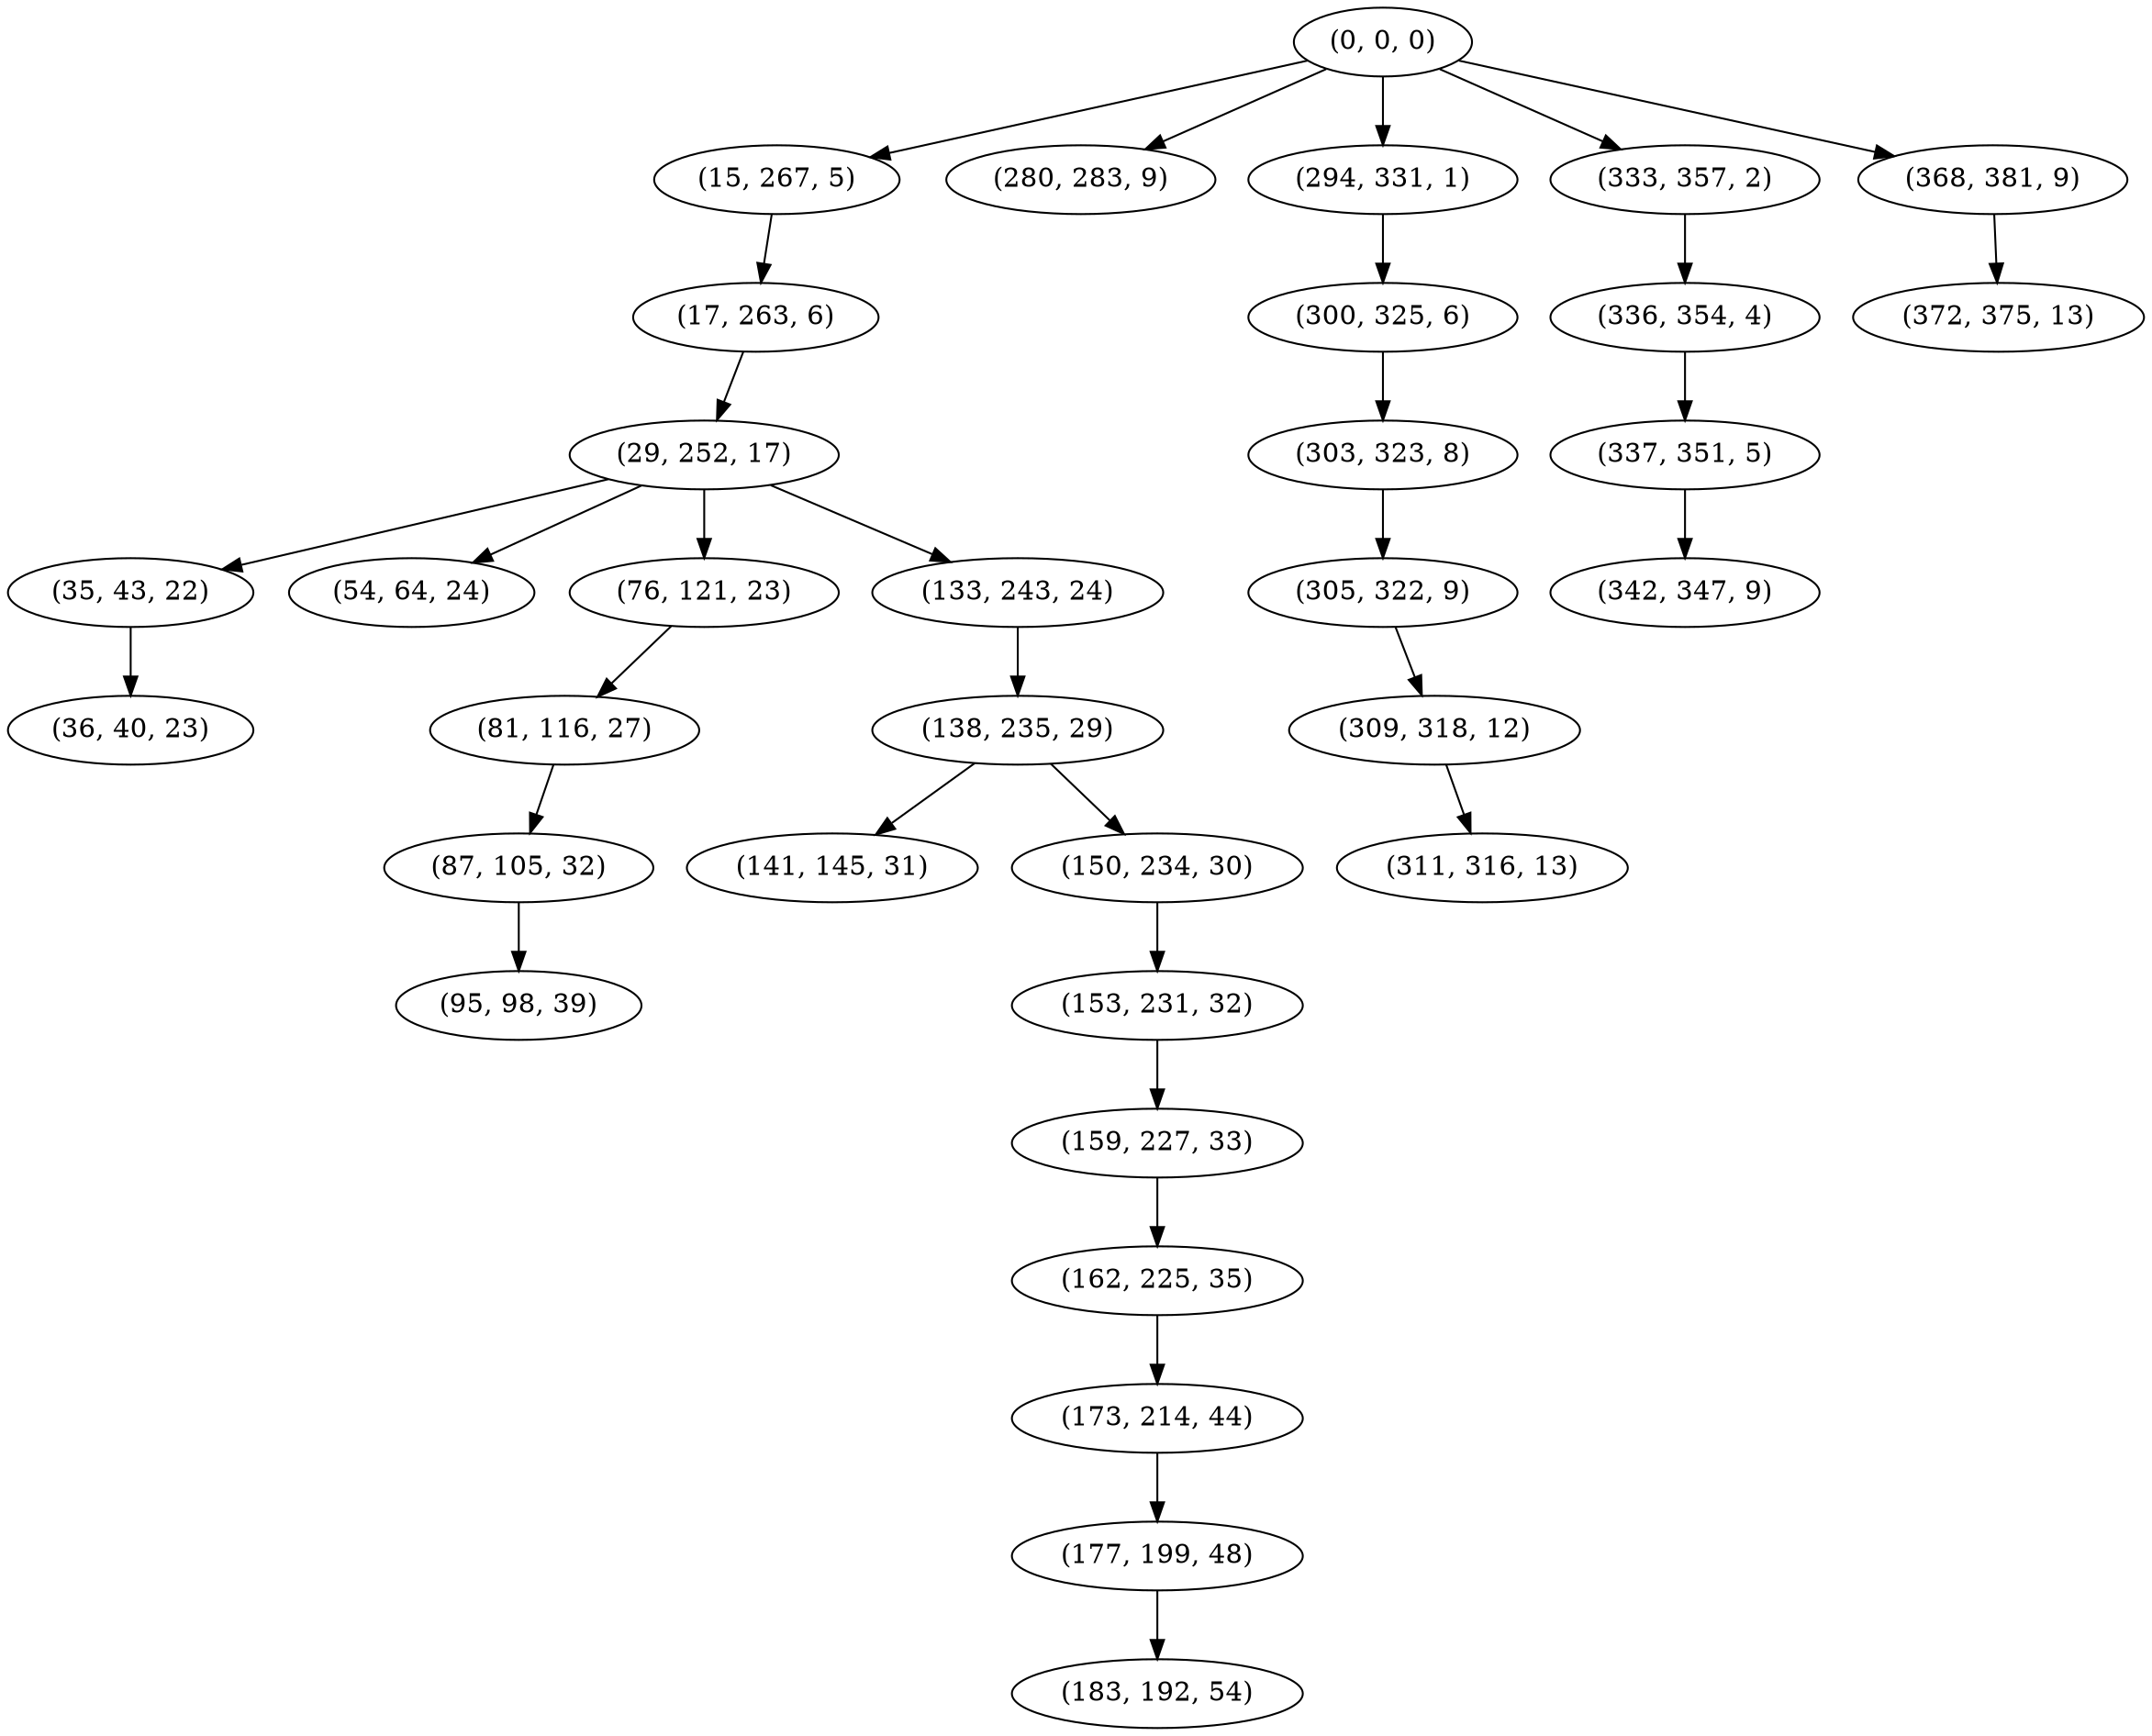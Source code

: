 digraph tree {
    "(0, 0, 0)";
    "(15, 267, 5)";
    "(17, 263, 6)";
    "(29, 252, 17)";
    "(35, 43, 22)";
    "(36, 40, 23)";
    "(54, 64, 24)";
    "(76, 121, 23)";
    "(81, 116, 27)";
    "(87, 105, 32)";
    "(95, 98, 39)";
    "(133, 243, 24)";
    "(138, 235, 29)";
    "(141, 145, 31)";
    "(150, 234, 30)";
    "(153, 231, 32)";
    "(159, 227, 33)";
    "(162, 225, 35)";
    "(173, 214, 44)";
    "(177, 199, 48)";
    "(183, 192, 54)";
    "(280, 283, 9)";
    "(294, 331, 1)";
    "(300, 325, 6)";
    "(303, 323, 8)";
    "(305, 322, 9)";
    "(309, 318, 12)";
    "(311, 316, 13)";
    "(333, 357, 2)";
    "(336, 354, 4)";
    "(337, 351, 5)";
    "(342, 347, 9)";
    "(368, 381, 9)";
    "(372, 375, 13)";
    "(0, 0, 0)" -> "(15, 267, 5)";
    "(0, 0, 0)" -> "(280, 283, 9)";
    "(0, 0, 0)" -> "(294, 331, 1)";
    "(0, 0, 0)" -> "(333, 357, 2)";
    "(0, 0, 0)" -> "(368, 381, 9)";
    "(15, 267, 5)" -> "(17, 263, 6)";
    "(17, 263, 6)" -> "(29, 252, 17)";
    "(29, 252, 17)" -> "(35, 43, 22)";
    "(29, 252, 17)" -> "(54, 64, 24)";
    "(29, 252, 17)" -> "(76, 121, 23)";
    "(29, 252, 17)" -> "(133, 243, 24)";
    "(35, 43, 22)" -> "(36, 40, 23)";
    "(76, 121, 23)" -> "(81, 116, 27)";
    "(81, 116, 27)" -> "(87, 105, 32)";
    "(87, 105, 32)" -> "(95, 98, 39)";
    "(133, 243, 24)" -> "(138, 235, 29)";
    "(138, 235, 29)" -> "(141, 145, 31)";
    "(138, 235, 29)" -> "(150, 234, 30)";
    "(150, 234, 30)" -> "(153, 231, 32)";
    "(153, 231, 32)" -> "(159, 227, 33)";
    "(159, 227, 33)" -> "(162, 225, 35)";
    "(162, 225, 35)" -> "(173, 214, 44)";
    "(173, 214, 44)" -> "(177, 199, 48)";
    "(177, 199, 48)" -> "(183, 192, 54)";
    "(294, 331, 1)" -> "(300, 325, 6)";
    "(300, 325, 6)" -> "(303, 323, 8)";
    "(303, 323, 8)" -> "(305, 322, 9)";
    "(305, 322, 9)" -> "(309, 318, 12)";
    "(309, 318, 12)" -> "(311, 316, 13)";
    "(333, 357, 2)" -> "(336, 354, 4)";
    "(336, 354, 4)" -> "(337, 351, 5)";
    "(337, 351, 5)" -> "(342, 347, 9)";
    "(368, 381, 9)" -> "(372, 375, 13)";
}
